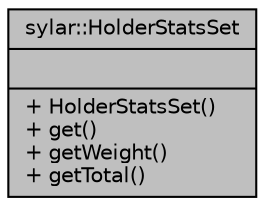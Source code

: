 digraph "sylar::HolderStatsSet"
{
 // LATEX_PDF_SIZE
  edge [fontname="Helvetica",fontsize="10",labelfontname="Helvetica",labelfontsize="10"];
  node [fontname="Helvetica",fontsize="10",shape=record];
  Node1 [label="{sylar::HolderStatsSet\n||+ HolderStatsSet()\l+ get()\l+ getWeight()\l+ getTotal()\l}",height=0.2,width=0.4,color="black", fillcolor="grey75", style="filled", fontcolor="black",tooltip=" "];
}
